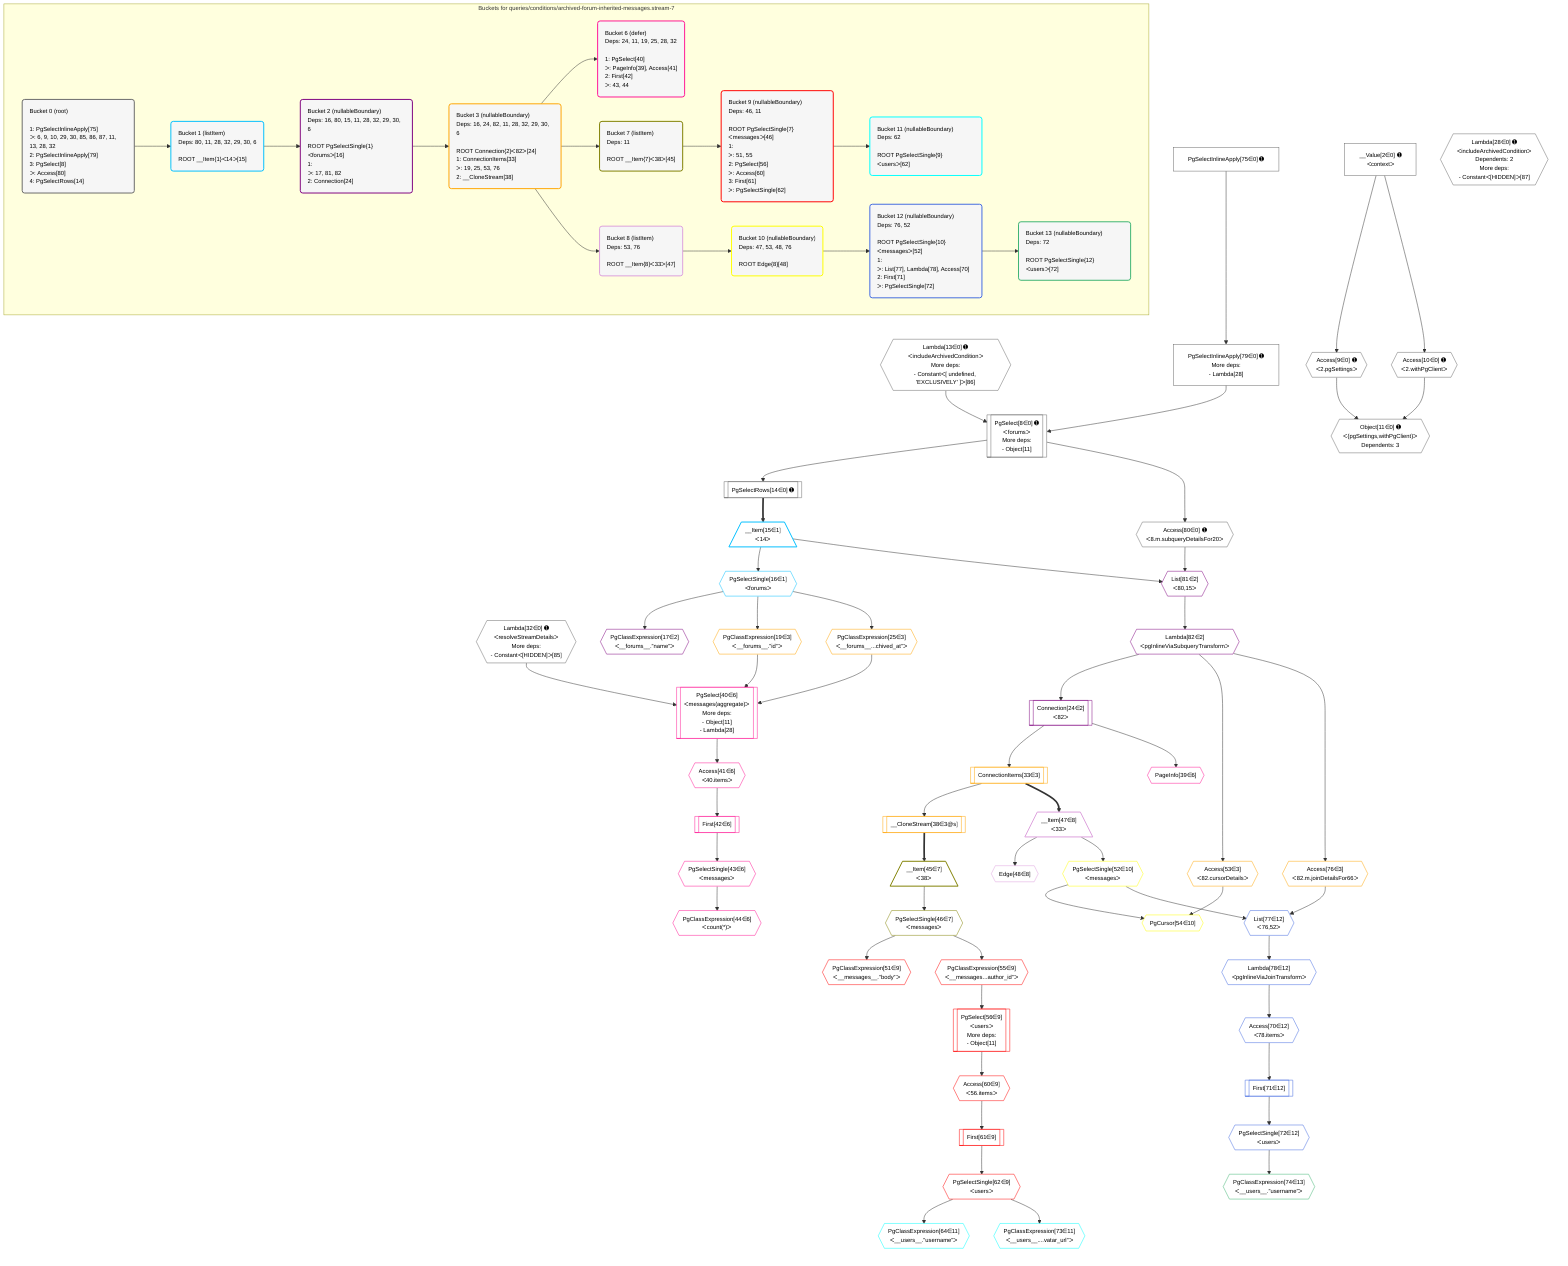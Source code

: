 %%{init: {'themeVariables': { 'fontSize': '12px'}}}%%
graph TD
    classDef path fill:#eee,stroke:#000,color:#000
    classDef plan fill:#fff,stroke-width:1px,color:#000
    classDef itemplan fill:#fff,stroke-width:2px,color:#000
    classDef unbatchedplan fill:#dff,stroke-width:1px,color:#000
    classDef sideeffectplan fill:#fcc,stroke-width:2px,color:#000
    classDef bucket fill:#f6f6f6,color:#000,stroke-width:2px,text-align:left

    subgraph "Buckets for queries/conditions/archived-forum-inherited-messages.stream-7"
    Bucket0("Bucket 0 (root)<br /><br />1: PgSelectInlineApply[75]<br />ᐳ: 6, 9, 10, 29, 30, 85, 86, 87, 11, 13, 28, 32<br />2: PgSelectInlineApply[79]<br />3: PgSelect[8]<br />ᐳ: Access[80]<br />4: PgSelectRows[14]"):::bucket
    Bucket1("Bucket 1 (listItem)<br />Deps: 80, 11, 28, 32, 29, 30, 6<br /><br />ROOT __Item{1}ᐸ14ᐳ[15]"):::bucket
    Bucket2("Bucket 2 (nullableBoundary)<br />Deps: 16, 80, 15, 11, 28, 32, 29, 30, 6<br /><br />ROOT PgSelectSingle{1}ᐸforumsᐳ[16]<br />1: <br />ᐳ: 17, 81, 82<br />2: Connection[24]"):::bucket
    Bucket3("Bucket 3 (nullableBoundary)<br />Deps: 16, 24, 82, 11, 28, 32, 29, 30, 6<br /><br />ROOT Connection{2}ᐸ82ᐳ[24]<br />1: ConnectionItems[33]<br />ᐳ: 19, 25, 53, 76<br />2: __CloneStream[38]"):::bucket
    Bucket6("Bucket 6 (defer)<br />Deps: 24, 11, 19, 25, 28, 32<br /><br />1: PgSelect[40]<br />ᐳ: PageInfo[39], Access[41]<br />2: First[42]<br />ᐳ: 43, 44"):::bucket
    Bucket7("Bucket 7 (listItem)<br />Deps: 11<br /><br />ROOT __Item{7}ᐸ38ᐳ[45]"):::bucket
    Bucket8("Bucket 8 (listItem)<br />Deps: 53, 76<br /><br />ROOT __Item{8}ᐸ33ᐳ[47]"):::bucket
    Bucket9("Bucket 9 (nullableBoundary)<br />Deps: 46, 11<br /><br />ROOT PgSelectSingle{7}ᐸmessagesᐳ[46]<br />1: <br />ᐳ: 51, 55<br />2: PgSelect[56]<br />ᐳ: Access[60]<br />3: First[61]<br />ᐳ: PgSelectSingle[62]"):::bucket
    Bucket10("Bucket 10 (nullableBoundary)<br />Deps: 47, 53, 48, 76<br /><br />ROOT Edge{8}[48]"):::bucket
    Bucket11("Bucket 11 (nullableBoundary)<br />Deps: 62<br /><br />ROOT PgSelectSingle{9}ᐸusersᐳ[62]"):::bucket
    Bucket12("Bucket 12 (nullableBoundary)<br />Deps: 76, 52<br /><br />ROOT PgSelectSingle{10}ᐸmessagesᐳ[52]<br />1: <br />ᐳ: List[77], Lambda[78], Access[70]<br />2: First[71]<br />ᐳ: PgSelectSingle[72]"):::bucket
    Bucket13("Bucket 13 (nullableBoundary)<br />Deps: 72<br /><br />ROOT PgSelectSingle{12}ᐸusersᐳ[72]"):::bucket
    end
    Bucket0 --> Bucket1
    Bucket1 --> Bucket2
    Bucket2 --> Bucket3
    Bucket3 --> Bucket6 & Bucket7 & Bucket8
    Bucket7 --> Bucket9
    Bucket8 --> Bucket10
    Bucket9 --> Bucket11
    Bucket10 --> Bucket12
    Bucket12 --> Bucket13

    %% plan dependencies
    PgSelect8[["PgSelect[8∈0] ➊<br />ᐸforumsᐳ<br />More deps:<br />- Object[11]"]]:::plan
    Lambda13{{"Lambda[13∈0] ➊<br />ᐸincludeArchivedConditionᐳ<br />More deps:<br />- Constantᐸ[ undefined, 'EXCLUSIVELY' ]ᐳ[86]"}}:::plan
    PgSelectInlineApply79["PgSelectInlineApply[79∈0] ➊<br />More deps:<br />- Lambda[28]"]:::plan
    Lambda13 & PgSelectInlineApply79 --> PgSelect8
    Object11{{"Object[11∈0] ➊<br />ᐸ{pgSettings,withPgClient}ᐳ<br />Dependents: 3"}}:::plan
    Access9{{"Access[9∈0] ➊<br />ᐸ2.pgSettingsᐳ"}}:::plan
    Access10{{"Access[10∈0] ➊<br />ᐸ2.withPgClientᐳ"}}:::plan
    Access9 & Access10 --> Object11
    PgSelectInlineApply75["PgSelectInlineApply[75∈0] ➊"]:::plan
    PgSelectInlineApply75 --> PgSelectInlineApply79
    __Value2["__Value[2∈0] ➊<br />ᐸcontextᐳ"]:::plan
    __Value2 --> Access9
    __Value2 --> Access10
    PgSelectRows14[["PgSelectRows[14∈0] ➊"]]:::plan
    PgSelect8 --> PgSelectRows14
    Lambda28{{"Lambda[28∈0] ➊<br />ᐸincludeArchivedConditionᐳ<br />Dependents: 2<br />More deps:<br />- Constantᐸ[HIDDEN]ᐳ[87]"}}:::plan
    Lambda32{{"Lambda[32∈0] ➊<br />ᐸresolveStreamDetailsᐳ<br />More deps:<br />- Constantᐸ[HIDDEN]ᐳ[85]"}}:::plan
    Access80{{"Access[80∈0] ➊<br />ᐸ8.m.subqueryDetailsFor20ᐳ"}}:::plan
    PgSelect8 --> Access80
    __Item15[/"__Item[15∈1]<br />ᐸ14ᐳ"\]:::itemplan
    PgSelectRows14 ==> __Item15
    PgSelectSingle16{{"PgSelectSingle[16∈1]<br />ᐸforumsᐳ"}}:::plan
    __Item15 --> PgSelectSingle16
    List81{{"List[81∈2]<br />ᐸ80,15ᐳ"}}:::plan
    Access80 & __Item15 --> List81
    PgClassExpression17{{"PgClassExpression[17∈2]<br />ᐸ__forums__.”name”ᐳ"}}:::plan
    PgSelectSingle16 --> PgClassExpression17
    Connection24[["Connection[24∈2]<br />ᐸ82ᐳ"]]:::plan
    Lambda82{{"Lambda[82∈2]<br />ᐸpgInlineViaSubqueryTransformᐳ"}}:::plan
    Lambda82 --> Connection24
    List81 --> Lambda82
    PgClassExpression19{{"PgClassExpression[19∈3]<br />ᐸ__forums__.”id”ᐳ"}}:::plan
    PgSelectSingle16 --> PgClassExpression19
    PgClassExpression25{{"PgClassExpression[25∈3]<br />ᐸ__forums__...chived_at”ᐳ"}}:::plan
    PgSelectSingle16 --> PgClassExpression25
    ConnectionItems33[["ConnectionItems[33∈3]"]]:::plan
    Connection24 --> ConnectionItems33
    __CloneStream38[["__CloneStream[38∈3@s]"]]:::plan
    ConnectionItems33 --> __CloneStream38
    Access53{{"Access[53∈3]<br />ᐸ82.cursorDetailsᐳ"}}:::plan
    Lambda82 --> Access53
    Access76{{"Access[76∈3]<br />ᐸ82.m.joinDetailsFor66ᐳ"}}:::plan
    Lambda82 --> Access76
    PgSelect40[["PgSelect[40∈6]<br />ᐸmessages(aggregate)ᐳ<br />More deps:<br />- Object[11]<br />- Lambda[28]"]]:::plan
    PgClassExpression19 & PgClassExpression25 & Lambda32 --> PgSelect40
    PageInfo39{{"PageInfo[39∈6]"}}:::plan
    Connection24 --> PageInfo39
    Access41{{"Access[41∈6]<br />ᐸ40.itemsᐳ"}}:::plan
    PgSelect40 --> Access41
    First42[["First[42∈6]"]]:::plan
    Access41 --> First42
    PgSelectSingle43{{"PgSelectSingle[43∈6]<br />ᐸmessagesᐳ"}}:::plan
    First42 --> PgSelectSingle43
    PgClassExpression44{{"PgClassExpression[44∈6]<br />ᐸcount(*)ᐳ"}}:::plan
    PgSelectSingle43 --> PgClassExpression44
    __Item45[/"__Item[45∈7]<br />ᐸ38ᐳ"\]:::itemplan
    __CloneStream38 ==> __Item45
    PgSelectSingle46{{"PgSelectSingle[46∈7]<br />ᐸmessagesᐳ"}}:::plan
    __Item45 --> PgSelectSingle46
    __Item47[/"__Item[47∈8]<br />ᐸ33ᐳ"\]:::itemplan
    ConnectionItems33 ==> __Item47
    Edge48{{"Edge[48∈8]"}}:::plan
    __Item47 --> Edge48
    PgSelect56[["PgSelect[56∈9]<br />ᐸusersᐳ<br />More deps:<br />- Object[11]"]]:::plan
    PgClassExpression55{{"PgClassExpression[55∈9]<br />ᐸ__messages...author_id”ᐳ"}}:::plan
    PgClassExpression55 --> PgSelect56
    PgClassExpression51{{"PgClassExpression[51∈9]<br />ᐸ__messages__.”body”ᐳ"}}:::plan
    PgSelectSingle46 --> PgClassExpression51
    PgSelectSingle46 --> PgClassExpression55
    Access60{{"Access[60∈9]<br />ᐸ56.itemsᐳ"}}:::plan
    PgSelect56 --> Access60
    First61[["First[61∈9]"]]:::plan
    Access60 --> First61
    PgSelectSingle62{{"PgSelectSingle[62∈9]<br />ᐸusersᐳ"}}:::plan
    First61 --> PgSelectSingle62
    PgCursor54{{"PgCursor[54∈10]"}}:::plan
    PgSelectSingle52{{"PgSelectSingle[52∈10]<br />ᐸmessagesᐳ"}}:::plan
    PgSelectSingle52 & Access53 --> PgCursor54
    __Item47 --> PgSelectSingle52
    PgClassExpression64{{"PgClassExpression[64∈11]<br />ᐸ__users__.”username”ᐳ"}}:::plan
    PgSelectSingle62 --> PgClassExpression64
    PgClassExpression73{{"PgClassExpression[73∈11]<br />ᐸ__users__....vatar_url”ᐳ"}}:::plan
    PgSelectSingle62 --> PgClassExpression73
    List77{{"List[77∈12]<br />ᐸ76,52ᐳ"}}:::plan
    Access76 & PgSelectSingle52 --> List77
    Access70{{"Access[70∈12]<br />ᐸ78.itemsᐳ"}}:::plan
    Lambda78{{"Lambda[78∈12]<br />ᐸpgInlineViaJoinTransformᐳ"}}:::plan
    Lambda78 --> Access70
    First71[["First[71∈12]"]]:::plan
    Access70 --> First71
    PgSelectSingle72{{"PgSelectSingle[72∈12]<br />ᐸusersᐳ"}}:::plan
    First71 --> PgSelectSingle72
    List77 --> Lambda78
    PgClassExpression74{{"PgClassExpression[74∈13]<br />ᐸ__users__.”username”ᐳ"}}:::plan
    PgSelectSingle72 --> PgClassExpression74

    %% define steps
    classDef bucket0 stroke:#696969
    class Bucket0,__Value2,PgSelect8,Access9,Access10,Object11,Lambda13,PgSelectRows14,Lambda28,Lambda32,PgSelectInlineApply75,PgSelectInlineApply79,Access80 bucket0
    classDef bucket1 stroke:#00bfff
    class Bucket1,__Item15,PgSelectSingle16 bucket1
    classDef bucket2 stroke:#7f007f
    class Bucket2,PgClassExpression17,Connection24,List81,Lambda82 bucket2
    classDef bucket3 stroke:#ffa500
    class Bucket3,PgClassExpression19,PgClassExpression25,ConnectionItems33,__CloneStream38,Access53,Access76 bucket3
    classDef bucket6 stroke:#ff1493
    class Bucket6,PageInfo39,PgSelect40,Access41,First42,PgSelectSingle43,PgClassExpression44 bucket6
    classDef bucket7 stroke:#808000
    class Bucket7,__Item45,PgSelectSingle46 bucket7
    classDef bucket8 stroke:#dda0dd
    class Bucket8,__Item47,Edge48 bucket8
    classDef bucket9 stroke:#ff0000
    class Bucket9,PgClassExpression51,PgClassExpression55,PgSelect56,Access60,First61,PgSelectSingle62 bucket9
    classDef bucket10 stroke:#ffff00
    class Bucket10,PgSelectSingle52,PgCursor54 bucket10
    classDef bucket11 stroke:#00ffff
    class Bucket11,PgClassExpression64,PgClassExpression73 bucket11
    classDef bucket12 stroke:#4169e1
    class Bucket12,Access70,First71,PgSelectSingle72,List77,Lambda78 bucket12
    classDef bucket13 stroke:#3cb371
    class Bucket13,PgClassExpression74 bucket13